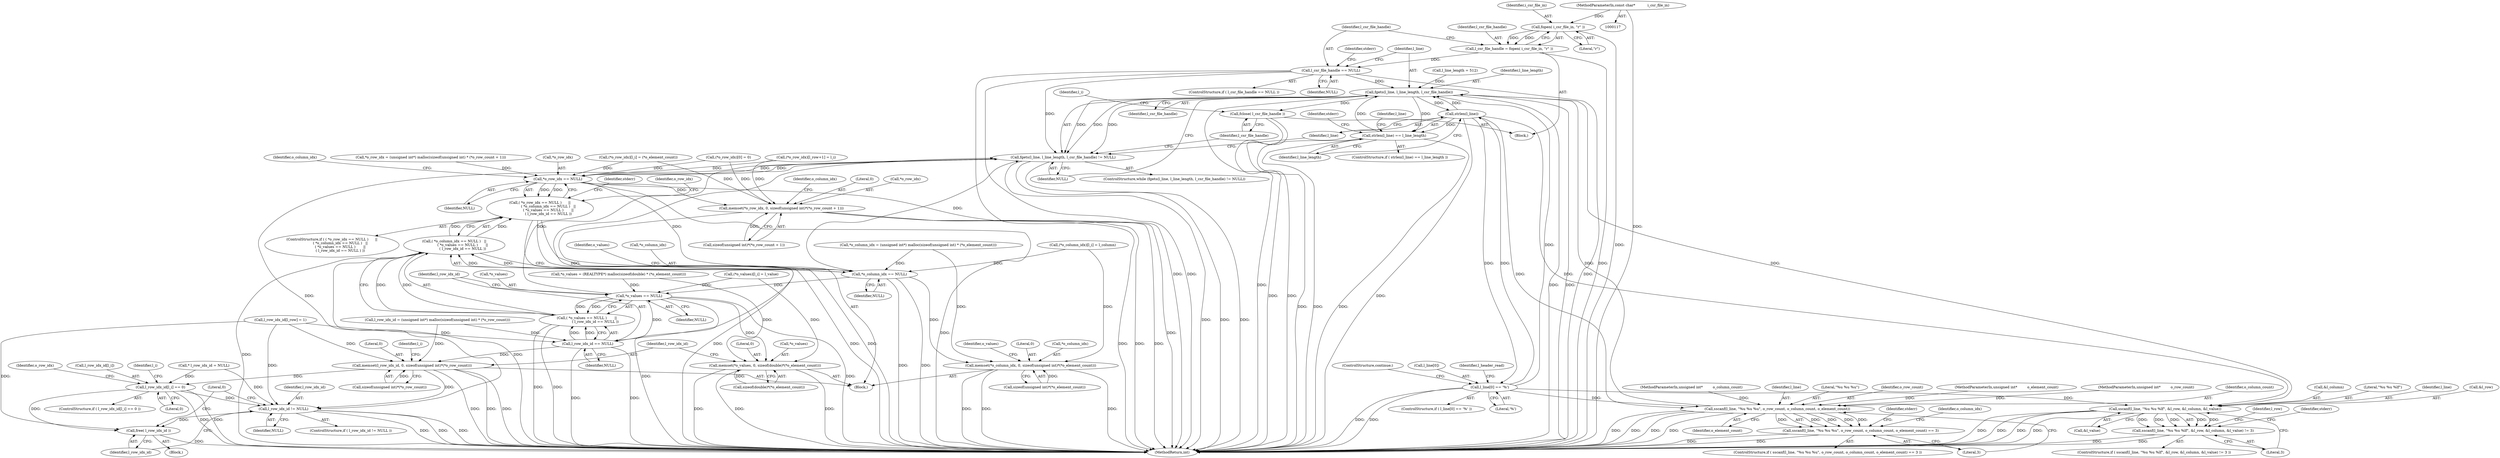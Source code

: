 digraph "1_libxsmm_151481489192e6d1997f8bde52c5c425ea41741d_0@API" {
"1000146" [label="(Call,fopen( i_csr_file_in, \"r\" ))"];
"1000118" [label="(MethodParameterIn,const char*           i_csr_file_in)"];
"1000144" [label="(Call,l_csr_file_handle = fopen( i_csr_file_in, \"r\" ))"];
"1000150" [label="(Call,l_csr_file_handle == NULL)"];
"1000162" [label="(Call,fgets(l_line, l_line_length, l_csr_file_handle))"];
"1000161" [label="(Call,fgets(l_line, l_line_length, l_csr_file_handle) != NULL)"];
"1000252" [label="(Call,*o_row_idx == NULL)"];
"1000251" [label="(Call,( *o_row_idx == NULL )      ||\n               ( *o_column_idx == NULL )   ||\n               ( *o_values == NULL )       ||\n               ( l_row_idx_id == NULL ))"];
"1000257" [label="(Call,*o_column_idx == NULL)"];
"1000256" [label="(Call,( *o_column_idx == NULL )   ||\n               ( *o_values == NULL )       ||\n               ( l_row_idx_id == NULL ))"];
"1000262" [label="(Call,*o_values == NULL)"];
"1000261" [label="(Call,( *o_values == NULL )       ||\n               ( l_row_idx_id == NULL ))"];
"1000266" [label="(Call,l_row_idx_id == NULL)"];
"1000305" [label="(Call,memset(l_row_idx_id, 0, sizeof(unsigned int)*(*o_row_count)))"];
"1000433" [label="(Call,l_row_idx_id[l_i] == 0)"];
"1000451" [label="(Call,l_row_idx_id != NULL)"];
"1000455" [label="(Call,free( l_row_idx_id ))"];
"1000296" [label="(Call,memset(*o_values, 0, sizeof(double)*(*o_element_count)))"];
"1000287" [label="(Call,memset(*o_column_idx, 0, sizeof(unsigned int)*(*o_element_count)))"];
"1000276" [label="(Call,memset(*o_row_idx, 0, sizeof(unsigned int)*(*o_row_count + 1)))"];
"1000170" [label="(Call,strlen(l_line))"];
"1000169" [label="(Call,strlen(l_line) == l_line_length)"];
"1000181" [label="(Call,l_line[0] == '%')"];
"1000197" [label="(Call,sscanf(l_line, \"%u %u %u\", o_row_count, o_column_count, o_element_count))"];
"1000196" [label="(Call,sscanf(l_line, \"%u %u %u\", o_row_count, o_column_count, o_element_count) == 3)"];
"1000359" [label="(Call,sscanf(l_line, \"%u %u %lf\", &l_row, &l_column, &l_value))"];
"1000358" [label="(Call,sscanf(l_line, \"%u %u %lf\", &l_row, &l_column, &l_value) != 3)"];
"1000407" [label="(Call,fclose( l_csr_file_handle ))"];
"1000458" [label="(Literal,0)"];
"1000240" [label="(Call,l_row_idx_id = (unsigned int*) malloc(sizeof(unsigned int) * (*o_row_count)))"];
"1000364" [label="(Call,&l_column)"];
"1000192" [label="(Identifier,l_header_read)"];
"1000183" [label="(Identifier,l_line)"];
"1000266" [label="(Call,l_row_idx_id == NULL)"];
"1000262" [label="(Call,*o_values == NULL)"];
"1000371" [label="(Identifier,stderr)"];
"1000205" [label="(Call,*o_column_idx = (unsigned int*) malloc(sizeof(unsigned int) * (*o_element_count)))"];
"1000454" [label="(Block,)"];
"1000291" [label="(Call,sizeof(unsigned int)*(*o_element_count))"];
"1000199" [label="(Literal,\"%u %u %u\")"];
"1000347" [label="(Identifier,stderr)"];
"1000125" [label="(Block,)"];
"1000257" [label="(Call,*o_column_idx == NULL)"];
"1000432" [label="(ControlStructure,if ( l_row_idx_id[l_i] == 0 ))"];
"1000300" [label="(Call,sizeof(double)*(*o_element_count))"];
"1000166" [label="(Identifier,NULL)"];
"1000202" [label="(Identifier,o_element_count)"];
"1000128" [label="(Call,l_line_length = 512)"];
"1000287" [label="(Call,memset(*o_column_idx, 0, sizeof(unsigned int)*(*o_element_count)))"];
"1000172" [label="(Identifier,l_line_length)"];
"1000271" [label="(Identifier,stderr)"];
"1000290" [label="(Literal,0)"];
"1000256" [label="(Call,( *o_column_idx == NULL )   ||\n               ( *o_values == NULL )       ||\n               ( l_row_idx_id == NULL ))"];
"1000407" [label="(Call,fclose( l_csr_file_handle ))"];
"1000250" [label="(ControlStructure,if ( ( *o_row_idx == NULL )      ||\n               ( *o_column_idx == NULL )   ||\n               ( *o_values == NULL )       ||\n               ( l_row_idx_id == NULL ) ))"];
"1000280" [label="(Call,sizeof(unsigned int)*(*o_row_count + 1))"];
"1000258" [label="(Call,*o_column_idx)"];
"1000368" [label="(Literal,3)"];
"1000180" [label="(ControlStructure,if ( l_line[0] == '%' ))"];
"1000263" [label="(Call,*o_values)"];
"1000151" [label="(Identifier,l_csr_file_handle)"];
"1000377" [label="(Identifier,l_row)"];
"1000255" [label="(Identifier,NULL)"];
"1000459" [label="(MethodReturn,int)"];
"1000359" [label="(Call,sscanf(l_line, \"%u %u %lf\", &l_row, &l_column, &l_value))"];
"1000200" [label="(Identifier,o_row_count)"];
"1000450" [label="(ControlStructure,if ( l_row_idx_id != NULL ))"];
"1000380" [label="(Call,(*o_column_idx)[l_i] = l_column)"];
"1000289" [label="(Identifier,o_column_idx)"];
"1000181" [label="(Call,l_line[0] == '%')"];
"1000185" [label="(Literal,'%')"];
"1000137" [label="(Call,* l_row_idx_id = NULL)"];
"1000162" [label="(Call,fgets(l_line, l_line_length, l_csr_file_handle))"];
"1000276" [label="(Call,memset(*o_row_idx, 0, sizeof(unsigned int)*(*o_row_count + 1)))"];
"1000204" [label="(Block,)"];
"1000165" [label="(Identifier,l_csr_file_handle)"];
"1000308" [label="(Call,sizeof(unsigned int)*(*o_row_count))"];
"1000164" [label="(Identifier,l_line_length)"];
"1000171" [label="(Identifier,l_line)"];
"1000267" [label="(Identifier,l_row_idx_id)"];
"1000361" [label="(Literal,\"%u %u %lf\")"];
"1000366" [label="(Call,&l_value)"];
"1000163" [label="(Identifier,l_line)"];
"1000455" [label="(Call,free( l_row_idx_id ))"];
"1000394" [label="(Call,l_row_idx_id[l_row] = 1)"];
"1000453" [label="(Identifier,NULL)"];
"1000288" [label="(Call,*o_column_idx)"];
"1000437" [label="(Literal,0)"];
"1000147" [label="(Identifier,i_csr_file_in)"];
"1000216" [label="(Call,*o_row_idx = (unsigned int*) malloc(sizeof(unsigned int) * (*o_row_count + 1)))"];
"1000149" [label="(ControlStructure,if ( l_csr_file_handle == NULL ))"];
"1000399" [label="(Call,(*o_row_idx)[l_row+1] = l_i)"];
"1000306" [label="(Identifier,l_row_idx_id)"];
"1000430" [label="(Identifier,l_i)"];
"1000168" [label="(ControlStructure,if ( strlen(l_line) == l_line_length ))"];
"1000452" [label="(Identifier,l_row_idx_id)"];
"1000411" [label="(Identifier,l_i)"];
"1000170" [label="(Call,strlen(l_line))"];
"1000144" [label="(Call,l_csr_file_handle = fopen( i_csr_file_in, \"r\" ))"];
"1000124" [label="(MethodParameterIn,unsigned int*         o_element_count)"];
"1000261" [label="(Call,( *o_values == NULL )       ||\n               ( l_row_idx_id == NULL ))"];
"1000169" [label="(Call,strlen(l_line) == l_line_length)"];
"1000251" [label="(Call,( *o_row_idx == NULL )      ||\n               ( *o_column_idx == NULL )   ||\n               ( *o_values == NULL )       ||\n               ( l_row_idx_id == NULL ))"];
"1000298" [label="(Identifier,o_values)"];
"1000451" [label="(Call,l_row_idx_id != NULL)"];
"1000360" [label="(Identifier,l_line)"];
"1000408" [label="(Identifier,l_csr_file_handle)"];
"1000299" [label="(Literal,0)"];
"1000203" [label="(Literal,3)"];
"1000264" [label="(Identifier,o_values)"];
"1000278" [label="(Identifier,o_row_idx)"];
"1000161" [label="(Call,fgets(l_line, l_line_length, l_csr_file_handle) != NULL)"];
"1000150" [label="(Call,l_csr_file_handle == NULL)"];
"1000122" [label="(MethodParameterIn,unsigned int*         o_row_count)"];
"1000253" [label="(Call,*o_row_idx)"];
"1000305" [label="(Call,memset(l_row_idx_id, 0, sizeof(unsigned int)*(*o_row_count)))"];
"1000201" [label="(Identifier,o_column_count)"];
"1000268" [label="(Identifier,NULL)"];
"1000145" [label="(Identifier,l_csr_file_handle)"];
"1000296" [label="(Call,memset(*o_values, 0, sizeof(double)*(*o_element_count)))"];
"1000265" [label="(Identifier,NULL)"];
"1000307" [label="(Literal,0)"];
"1000357" [label="(ControlStructure,if ( sscanf(l_line, \"%u %u %lf\", &l_row, &l_column, &l_value) != 3 ))"];
"1000433" [label="(Call,l_row_idx_id[l_i] == 0)"];
"1000197" [label="(Call,sscanf(l_line, \"%u %u %u\", o_row_count, o_column_count, o_element_count))"];
"1000442" [label="(Identifier,o_row_idx)"];
"1000123" [label="(MethodParameterIn,unsigned int*         o_column_count)"];
"1000358" [label="(Call,sscanf(l_line, \"%u %u %lf\", &l_row, &l_column, &l_value) != 3)"];
"1000260" [label="(Identifier,NULL)"];
"1000155" [label="(Identifier,stderr)"];
"1000252" [label="(Call,*o_row_idx == NULL)"];
"1000187" [label="(ControlStructure,continue;)"];
"1000148" [label="(Literal,\"r\")"];
"1000207" [label="(Identifier,o_column_idx)"];
"1000315" [label="(Identifier,l_i)"];
"1000456" [label="(Identifier,l_row_idx_id)"];
"1000229" [label="(Call,*o_values = (REALTYPE*) malloc(sizeof(double) * (*o_element_count)))"];
"1000152" [label="(Identifier,NULL)"];
"1000196" [label="(Call,sscanf(l_line, \"%u %u %u\", o_row_count, o_column_count, o_element_count) == 3)"];
"1000118" [label="(MethodParameterIn,const char*           i_csr_file_in)"];
"1000195" [label="(ControlStructure,if ( sscanf(l_line, \"%u %u %u\", o_row_count, o_column_count, o_element_count) == 3 ))"];
"1000259" [label="(Identifier,o_column_idx)"];
"1000386" [label="(Call,(*o_values)[l_i] = l_value)"];
"1000362" [label="(Call,&l_row)"];
"1000182" [label="(Call,l_line[0])"];
"1000325" [label="(Call,(*o_row_idx)[l_i] = (*o_element_count))"];
"1000332" [label="(Call,(*o_row_idx)[0] = 0)"];
"1000279" [label="(Literal,0)"];
"1000198" [label="(Identifier,l_line)"];
"1000297" [label="(Call,*o_values)"];
"1000160" [label="(ControlStructure,while (fgets(l_line, l_line_length, l_csr_file_handle) != NULL))"];
"1000175" [label="(Identifier,stderr)"];
"1000146" [label="(Call,fopen( i_csr_file_in, \"r\" ))"];
"1000434" [label="(Call,l_row_idx_id[l_i])"];
"1000277" [label="(Call,*o_row_idx)"];
"1000146" -> "1000144"  [label="AST: "];
"1000146" -> "1000148"  [label="CFG: "];
"1000147" -> "1000146"  [label="AST: "];
"1000148" -> "1000146"  [label="AST: "];
"1000144" -> "1000146"  [label="CFG: "];
"1000146" -> "1000459"  [label="DDG: "];
"1000146" -> "1000144"  [label="DDG: "];
"1000146" -> "1000144"  [label="DDG: "];
"1000118" -> "1000146"  [label="DDG: "];
"1000118" -> "1000117"  [label="AST: "];
"1000118" -> "1000459"  [label="DDG: "];
"1000144" -> "1000125"  [label="AST: "];
"1000145" -> "1000144"  [label="AST: "];
"1000151" -> "1000144"  [label="CFG: "];
"1000144" -> "1000459"  [label="DDG: "];
"1000144" -> "1000150"  [label="DDG: "];
"1000150" -> "1000149"  [label="AST: "];
"1000150" -> "1000152"  [label="CFG: "];
"1000151" -> "1000150"  [label="AST: "];
"1000152" -> "1000150"  [label="AST: "];
"1000155" -> "1000150"  [label="CFG: "];
"1000163" -> "1000150"  [label="CFG: "];
"1000150" -> "1000459"  [label="DDG: "];
"1000150" -> "1000459"  [label="DDG: "];
"1000150" -> "1000459"  [label="DDG: "];
"1000150" -> "1000162"  [label="DDG: "];
"1000150" -> "1000161"  [label="DDG: "];
"1000162" -> "1000161"  [label="AST: "];
"1000162" -> "1000165"  [label="CFG: "];
"1000163" -> "1000162"  [label="AST: "];
"1000164" -> "1000162"  [label="AST: "];
"1000165" -> "1000162"  [label="AST: "];
"1000166" -> "1000162"  [label="CFG: "];
"1000162" -> "1000459"  [label="DDG: "];
"1000162" -> "1000459"  [label="DDG: "];
"1000162" -> "1000459"  [label="DDG: "];
"1000162" -> "1000161"  [label="DDG: "];
"1000162" -> "1000161"  [label="DDG: "];
"1000162" -> "1000161"  [label="DDG: "];
"1000181" -> "1000162"  [label="DDG: "];
"1000359" -> "1000162"  [label="DDG: "];
"1000170" -> "1000162"  [label="DDG: "];
"1000197" -> "1000162"  [label="DDG: "];
"1000169" -> "1000162"  [label="DDG: "];
"1000128" -> "1000162"  [label="DDG: "];
"1000162" -> "1000170"  [label="DDG: "];
"1000162" -> "1000169"  [label="DDG: "];
"1000162" -> "1000407"  [label="DDG: "];
"1000161" -> "1000160"  [label="AST: "];
"1000161" -> "1000166"  [label="CFG: "];
"1000166" -> "1000161"  [label="AST: "];
"1000171" -> "1000161"  [label="CFG: "];
"1000408" -> "1000161"  [label="CFG: "];
"1000161" -> "1000459"  [label="DDG: "];
"1000161" -> "1000459"  [label="DDG: "];
"1000161" -> "1000459"  [label="DDG: "];
"1000257" -> "1000161"  [label="DDG: "];
"1000252" -> "1000161"  [label="DDG: "];
"1000266" -> "1000161"  [label="DDG: "];
"1000262" -> "1000161"  [label="DDG: "];
"1000161" -> "1000252"  [label="DDG: "];
"1000161" -> "1000451"  [label="DDG: "];
"1000252" -> "1000251"  [label="AST: "];
"1000252" -> "1000255"  [label="CFG: "];
"1000253" -> "1000252"  [label="AST: "];
"1000255" -> "1000252"  [label="AST: "];
"1000259" -> "1000252"  [label="CFG: "];
"1000251" -> "1000252"  [label="CFG: "];
"1000252" -> "1000459"  [label="DDG: "];
"1000252" -> "1000459"  [label="DDG: "];
"1000252" -> "1000251"  [label="DDG: "];
"1000252" -> "1000251"  [label="DDG: "];
"1000325" -> "1000252"  [label="DDG: "];
"1000332" -> "1000252"  [label="DDG: "];
"1000216" -> "1000252"  [label="DDG: "];
"1000399" -> "1000252"  [label="DDG: "];
"1000252" -> "1000257"  [label="DDG: "];
"1000252" -> "1000276"  [label="DDG: "];
"1000251" -> "1000250"  [label="AST: "];
"1000251" -> "1000256"  [label="CFG: "];
"1000256" -> "1000251"  [label="AST: "];
"1000271" -> "1000251"  [label="CFG: "];
"1000278" -> "1000251"  [label="CFG: "];
"1000251" -> "1000459"  [label="DDG: "];
"1000251" -> "1000459"  [label="DDG: "];
"1000251" -> "1000459"  [label="DDG: "];
"1000256" -> "1000251"  [label="DDG: "];
"1000256" -> "1000251"  [label="DDG: "];
"1000257" -> "1000256"  [label="AST: "];
"1000257" -> "1000260"  [label="CFG: "];
"1000258" -> "1000257"  [label="AST: "];
"1000260" -> "1000257"  [label="AST: "];
"1000264" -> "1000257"  [label="CFG: "];
"1000256" -> "1000257"  [label="CFG: "];
"1000257" -> "1000459"  [label="DDG: "];
"1000257" -> "1000459"  [label="DDG: "];
"1000257" -> "1000256"  [label="DDG: "];
"1000257" -> "1000256"  [label="DDG: "];
"1000205" -> "1000257"  [label="DDG: "];
"1000380" -> "1000257"  [label="DDG: "];
"1000257" -> "1000262"  [label="DDG: "];
"1000257" -> "1000287"  [label="DDG: "];
"1000256" -> "1000261"  [label="CFG: "];
"1000261" -> "1000256"  [label="AST: "];
"1000256" -> "1000459"  [label="DDG: "];
"1000256" -> "1000459"  [label="DDG: "];
"1000261" -> "1000256"  [label="DDG: "];
"1000261" -> "1000256"  [label="DDG: "];
"1000262" -> "1000261"  [label="AST: "];
"1000262" -> "1000265"  [label="CFG: "];
"1000263" -> "1000262"  [label="AST: "];
"1000265" -> "1000262"  [label="AST: "];
"1000267" -> "1000262"  [label="CFG: "];
"1000261" -> "1000262"  [label="CFG: "];
"1000262" -> "1000459"  [label="DDG: "];
"1000262" -> "1000459"  [label="DDG: "];
"1000262" -> "1000261"  [label="DDG: "];
"1000262" -> "1000261"  [label="DDG: "];
"1000386" -> "1000262"  [label="DDG: "];
"1000229" -> "1000262"  [label="DDG: "];
"1000262" -> "1000266"  [label="DDG: "];
"1000262" -> "1000296"  [label="DDG: "];
"1000261" -> "1000266"  [label="CFG: "];
"1000266" -> "1000261"  [label="AST: "];
"1000261" -> "1000459"  [label="DDG: "];
"1000261" -> "1000459"  [label="DDG: "];
"1000266" -> "1000261"  [label="DDG: "];
"1000266" -> "1000261"  [label="DDG: "];
"1000266" -> "1000268"  [label="CFG: "];
"1000267" -> "1000266"  [label="AST: "];
"1000268" -> "1000266"  [label="AST: "];
"1000266" -> "1000459"  [label="DDG: "];
"1000266" -> "1000459"  [label="DDG: "];
"1000240" -> "1000266"  [label="DDG: "];
"1000394" -> "1000266"  [label="DDG: "];
"1000266" -> "1000305"  [label="DDG: "];
"1000305" -> "1000204"  [label="AST: "];
"1000305" -> "1000308"  [label="CFG: "];
"1000306" -> "1000305"  [label="AST: "];
"1000307" -> "1000305"  [label="AST: "];
"1000308" -> "1000305"  [label="AST: "];
"1000315" -> "1000305"  [label="CFG: "];
"1000305" -> "1000459"  [label="DDG: "];
"1000305" -> "1000459"  [label="DDG: "];
"1000305" -> "1000459"  [label="DDG: "];
"1000240" -> "1000305"  [label="DDG: "];
"1000394" -> "1000305"  [label="DDG: "];
"1000308" -> "1000305"  [label="DDG: "];
"1000305" -> "1000433"  [label="DDG: "];
"1000305" -> "1000451"  [label="DDG: "];
"1000433" -> "1000432"  [label="AST: "];
"1000433" -> "1000437"  [label="CFG: "];
"1000434" -> "1000433"  [label="AST: "];
"1000437" -> "1000433"  [label="AST: "];
"1000442" -> "1000433"  [label="CFG: "];
"1000430" -> "1000433"  [label="CFG: "];
"1000433" -> "1000459"  [label="DDG: "];
"1000433" -> "1000459"  [label="DDG: "];
"1000137" -> "1000433"  [label="DDG: "];
"1000433" -> "1000451"  [label="DDG: "];
"1000433" -> "1000455"  [label="DDG: "];
"1000451" -> "1000450"  [label="AST: "];
"1000451" -> "1000453"  [label="CFG: "];
"1000452" -> "1000451"  [label="AST: "];
"1000453" -> "1000451"  [label="AST: "];
"1000456" -> "1000451"  [label="CFG: "];
"1000458" -> "1000451"  [label="CFG: "];
"1000451" -> "1000459"  [label="DDG: "];
"1000451" -> "1000459"  [label="DDG: "];
"1000451" -> "1000459"  [label="DDG: "];
"1000137" -> "1000451"  [label="DDG: "];
"1000394" -> "1000451"  [label="DDG: "];
"1000451" -> "1000455"  [label="DDG: "];
"1000455" -> "1000454"  [label="AST: "];
"1000455" -> "1000456"  [label="CFG: "];
"1000456" -> "1000455"  [label="AST: "];
"1000458" -> "1000455"  [label="CFG: "];
"1000455" -> "1000459"  [label="DDG: "];
"1000394" -> "1000455"  [label="DDG: "];
"1000296" -> "1000204"  [label="AST: "];
"1000296" -> "1000300"  [label="CFG: "];
"1000297" -> "1000296"  [label="AST: "];
"1000299" -> "1000296"  [label="AST: "];
"1000300" -> "1000296"  [label="AST: "];
"1000306" -> "1000296"  [label="CFG: "];
"1000296" -> "1000459"  [label="DDG: "];
"1000296" -> "1000459"  [label="DDG: "];
"1000296" -> "1000459"  [label="DDG: "];
"1000386" -> "1000296"  [label="DDG: "];
"1000229" -> "1000296"  [label="DDG: "];
"1000300" -> "1000296"  [label="DDG: "];
"1000287" -> "1000204"  [label="AST: "];
"1000287" -> "1000291"  [label="CFG: "];
"1000288" -> "1000287"  [label="AST: "];
"1000290" -> "1000287"  [label="AST: "];
"1000291" -> "1000287"  [label="AST: "];
"1000298" -> "1000287"  [label="CFG: "];
"1000287" -> "1000459"  [label="DDG: "];
"1000287" -> "1000459"  [label="DDG: "];
"1000287" -> "1000459"  [label="DDG: "];
"1000205" -> "1000287"  [label="DDG: "];
"1000380" -> "1000287"  [label="DDG: "];
"1000291" -> "1000287"  [label="DDG: "];
"1000276" -> "1000204"  [label="AST: "];
"1000276" -> "1000280"  [label="CFG: "];
"1000277" -> "1000276"  [label="AST: "];
"1000279" -> "1000276"  [label="AST: "];
"1000280" -> "1000276"  [label="AST: "];
"1000289" -> "1000276"  [label="CFG: "];
"1000276" -> "1000459"  [label="DDG: "];
"1000276" -> "1000459"  [label="DDG: "];
"1000276" -> "1000459"  [label="DDG: "];
"1000325" -> "1000276"  [label="DDG: "];
"1000332" -> "1000276"  [label="DDG: "];
"1000399" -> "1000276"  [label="DDG: "];
"1000280" -> "1000276"  [label="DDG: "];
"1000170" -> "1000169"  [label="AST: "];
"1000170" -> "1000171"  [label="CFG: "];
"1000171" -> "1000170"  [label="AST: "];
"1000172" -> "1000170"  [label="CFG: "];
"1000170" -> "1000459"  [label="DDG: "];
"1000170" -> "1000169"  [label="DDG: "];
"1000181" -> "1000170"  [label="DDG: "];
"1000170" -> "1000181"  [label="DDG: "];
"1000170" -> "1000197"  [label="DDG: "];
"1000170" -> "1000359"  [label="DDG: "];
"1000169" -> "1000168"  [label="AST: "];
"1000169" -> "1000172"  [label="CFG: "];
"1000172" -> "1000169"  [label="AST: "];
"1000175" -> "1000169"  [label="CFG: "];
"1000183" -> "1000169"  [label="CFG: "];
"1000169" -> "1000459"  [label="DDG: "];
"1000169" -> "1000459"  [label="DDG: "];
"1000169" -> "1000459"  [label="DDG: "];
"1000181" -> "1000180"  [label="AST: "];
"1000181" -> "1000185"  [label="CFG: "];
"1000182" -> "1000181"  [label="AST: "];
"1000185" -> "1000181"  [label="AST: "];
"1000187" -> "1000181"  [label="CFG: "];
"1000192" -> "1000181"  [label="CFG: "];
"1000181" -> "1000459"  [label="DDG: "];
"1000181" -> "1000459"  [label="DDG: "];
"1000181" -> "1000197"  [label="DDG: "];
"1000181" -> "1000359"  [label="DDG: "];
"1000197" -> "1000196"  [label="AST: "];
"1000197" -> "1000202"  [label="CFG: "];
"1000198" -> "1000197"  [label="AST: "];
"1000199" -> "1000197"  [label="AST: "];
"1000200" -> "1000197"  [label="AST: "];
"1000201" -> "1000197"  [label="AST: "];
"1000202" -> "1000197"  [label="AST: "];
"1000203" -> "1000197"  [label="CFG: "];
"1000197" -> "1000459"  [label="DDG: "];
"1000197" -> "1000459"  [label="DDG: "];
"1000197" -> "1000459"  [label="DDG: "];
"1000197" -> "1000459"  [label="DDG: "];
"1000197" -> "1000196"  [label="DDG: "];
"1000197" -> "1000196"  [label="DDG: "];
"1000197" -> "1000196"  [label="DDG: "];
"1000197" -> "1000196"  [label="DDG: "];
"1000197" -> "1000196"  [label="DDG: "];
"1000122" -> "1000197"  [label="DDG: "];
"1000123" -> "1000197"  [label="DDG: "];
"1000124" -> "1000197"  [label="DDG: "];
"1000196" -> "1000195"  [label="AST: "];
"1000196" -> "1000203"  [label="CFG: "];
"1000203" -> "1000196"  [label="AST: "];
"1000207" -> "1000196"  [label="CFG: "];
"1000347" -> "1000196"  [label="CFG: "];
"1000196" -> "1000459"  [label="DDG: "];
"1000196" -> "1000459"  [label="DDG: "];
"1000359" -> "1000358"  [label="AST: "];
"1000359" -> "1000366"  [label="CFG: "];
"1000360" -> "1000359"  [label="AST: "];
"1000361" -> "1000359"  [label="AST: "];
"1000362" -> "1000359"  [label="AST: "];
"1000364" -> "1000359"  [label="AST: "];
"1000366" -> "1000359"  [label="AST: "];
"1000368" -> "1000359"  [label="CFG: "];
"1000359" -> "1000459"  [label="DDG: "];
"1000359" -> "1000459"  [label="DDG: "];
"1000359" -> "1000459"  [label="DDG: "];
"1000359" -> "1000459"  [label="DDG: "];
"1000359" -> "1000358"  [label="DDG: "];
"1000359" -> "1000358"  [label="DDG: "];
"1000359" -> "1000358"  [label="DDG: "];
"1000359" -> "1000358"  [label="DDG: "];
"1000359" -> "1000358"  [label="DDG: "];
"1000358" -> "1000357"  [label="AST: "];
"1000358" -> "1000368"  [label="CFG: "];
"1000368" -> "1000358"  [label="AST: "];
"1000371" -> "1000358"  [label="CFG: "];
"1000377" -> "1000358"  [label="CFG: "];
"1000358" -> "1000459"  [label="DDG: "];
"1000358" -> "1000459"  [label="DDG: "];
"1000407" -> "1000125"  [label="AST: "];
"1000407" -> "1000408"  [label="CFG: "];
"1000408" -> "1000407"  [label="AST: "];
"1000411" -> "1000407"  [label="CFG: "];
"1000407" -> "1000459"  [label="DDG: "];
"1000407" -> "1000459"  [label="DDG: "];
}
